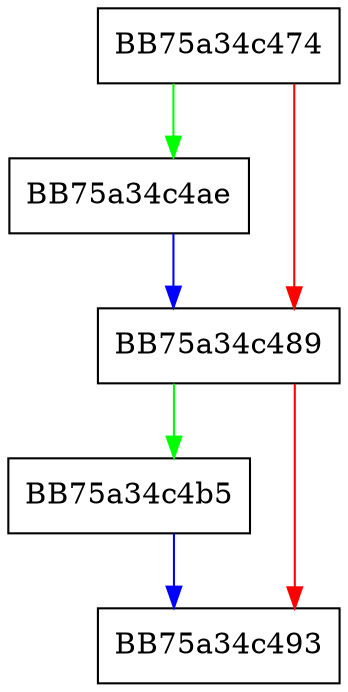 digraph Splay {
  node [shape="box"];
  graph [splines=ortho];
  BB75a34c474 -> BB75a34c4ae [color="green"];
  BB75a34c474 -> BB75a34c489 [color="red"];
  BB75a34c489 -> BB75a34c4b5 [color="green"];
  BB75a34c489 -> BB75a34c493 [color="red"];
  BB75a34c4ae -> BB75a34c489 [color="blue"];
  BB75a34c4b5 -> BB75a34c493 [color="blue"];
}